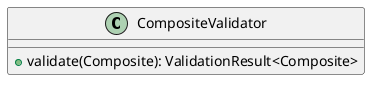@startuml

    class CompositeValidator [[CompositeValidator.html]] {
        +validate(Composite): ValidationResult<Composite>
    }

@enduml
